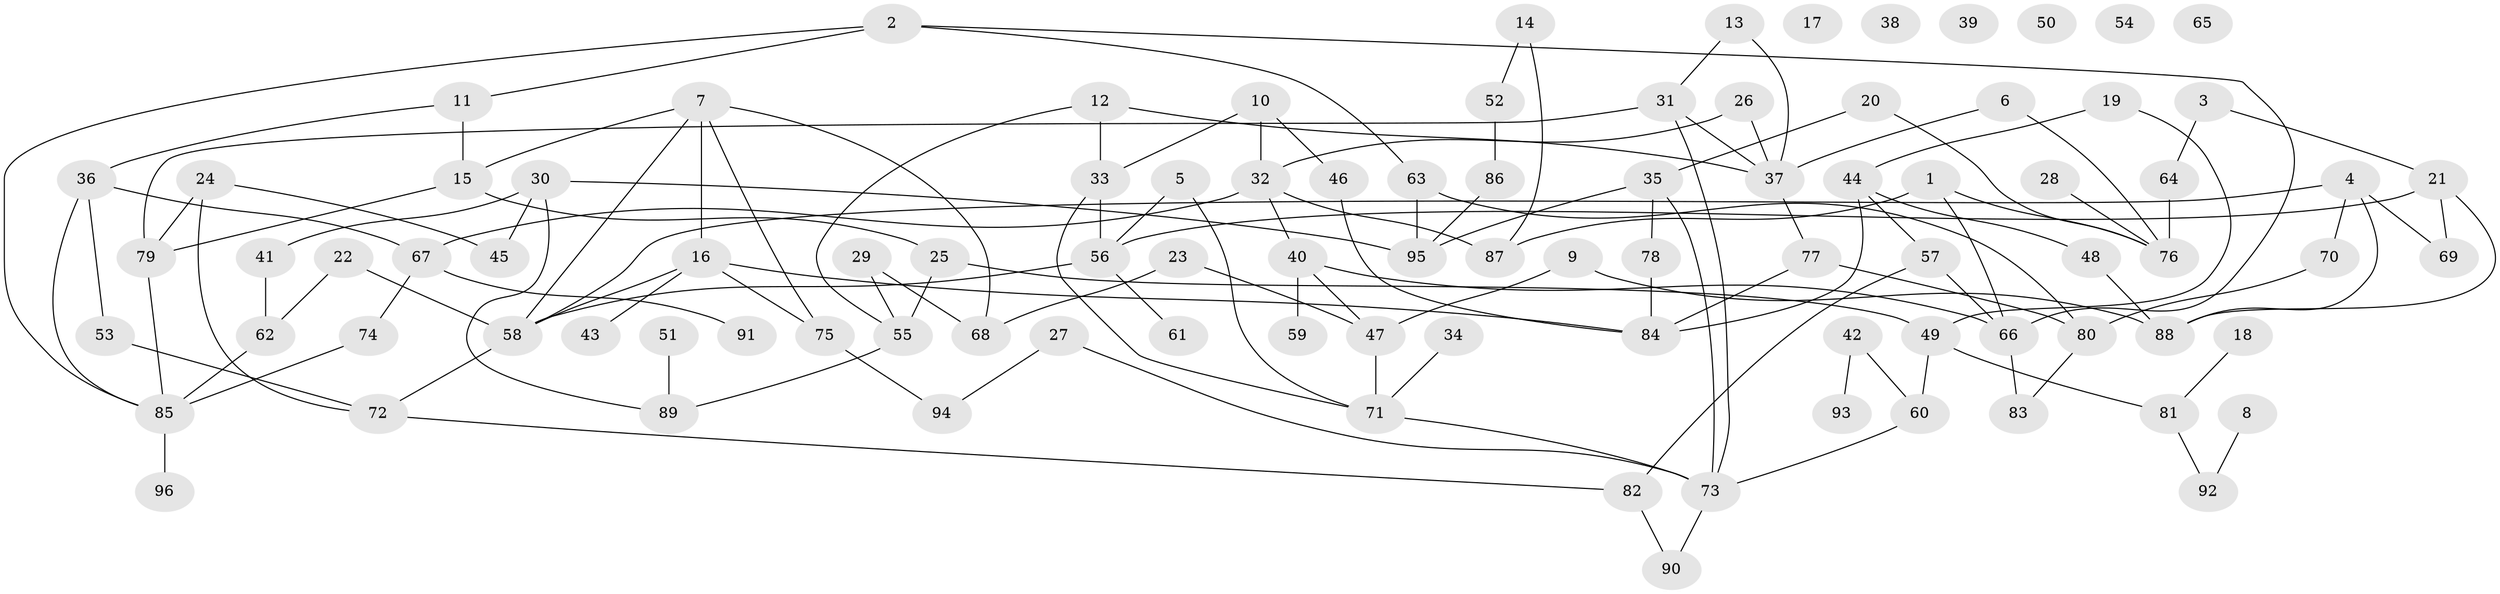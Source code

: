 // coarse degree distribution, {3: 0.2619047619047619, 6: 0.047619047619047616, 5: 0.11904761904761904, 11: 0.023809523809523808, 9: 0.023809523809523808, 2: 0.14285714285714285, 7: 0.023809523809523808, 1: 0.21428571428571427, 8: 0.023809523809523808, 10: 0.023809523809523808, 4: 0.09523809523809523}
// Generated by graph-tools (version 1.1) at 2025/48/03/04/25 22:48:01]
// undirected, 96 vertices, 133 edges
graph export_dot {
  node [color=gray90,style=filled];
  1;
  2;
  3;
  4;
  5;
  6;
  7;
  8;
  9;
  10;
  11;
  12;
  13;
  14;
  15;
  16;
  17;
  18;
  19;
  20;
  21;
  22;
  23;
  24;
  25;
  26;
  27;
  28;
  29;
  30;
  31;
  32;
  33;
  34;
  35;
  36;
  37;
  38;
  39;
  40;
  41;
  42;
  43;
  44;
  45;
  46;
  47;
  48;
  49;
  50;
  51;
  52;
  53;
  54;
  55;
  56;
  57;
  58;
  59;
  60;
  61;
  62;
  63;
  64;
  65;
  66;
  67;
  68;
  69;
  70;
  71;
  72;
  73;
  74;
  75;
  76;
  77;
  78;
  79;
  80;
  81;
  82;
  83;
  84;
  85;
  86;
  87;
  88;
  89;
  90;
  91;
  92;
  93;
  94;
  95;
  96;
  1 -- 66;
  1 -- 76;
  1 -- 87;
  2 -- 11;
  2 -- 63;
  2 -- 66;
  2 -- 85;
  3 -- 21;
  3 -- 64;
  4 -- 58;
  4 -- 69;
  4 -- 70;
  4 -- 88;
  5 -- 56;
  5 -- 71;
  6 -- 37;
  6 -- 76;
  7 -- 15;
  7 -- 16;
  7 -- 58;
  7 -- 68;
  7 -- 75;
  8 -- 92;
  9 -- 47;
  9 -- 88;
  10 -- 32;
  10 -- 33;
  10 -- 46;
  11 -- 15;
  11 -- 36;
  12 -- 33;
  12 -- 37;
  12 -- 55;
  13 -- 31;
  13 -- 37;
  14 -- 52;
  14 -- 87;
  15 -- 25;
  15 -- 79;
  16 -- 43;
  16 -- 58;
  16 -- 75;
  16 -- 84;
  18 -- 81;
  19 -- 44;
  19 -- 49;
  20 -- 35;
  20 -- 76;
  21 -- 56;
  21 -- 69;
  21 -- 88;
  22 -- 58;
  22 -- 62;
  23 -- 47;
  23 -- 68;
  24 -- 45;
  24 -- 72;
  24 -- 79;
  25 -- 49;
  25 -- 55;
  26 -- 32;
  26 -- 37;
  27 -- 73;
  27 -- 94;
  28 -- 76;
  29 -- 55;
  29 -- 68;
  30 -- 41;
  30 -- 45;
  30 -- 89;
  30 -- 95;
  31 -- 37;
  31 -- 73;
  31 -- 79;
  32 -- 40;
  32 -- 67;
  32 -- 87;
  33 -- 56;
  33 -- 71;
  34 -- 71;
  35 -- 73;
  35 -- 78;
  35 -- 95;
  36 -- 53;
  36 -- 67;
  36 -- 85;
  37 -- 77;
  40 -- 47;
  40 -- 59;
  40 -- 66;
  41 -- 62;
  42 -- 60;
  42 -- 93;
  44 -- 48;
  44 -- 57;
  44 -- 84;
  46 -- 84;
  47 -- 71;
  48 -- 88;
  49 -- 60;
  49 -- 81;
  51 -- 89;
  52 -- 86;
  53 -- 72;
  55 -- 89;
  56 -- 58;
  56 -- 61;
  57 -- 66;
  57 -- 82;
  58 -- 72;
  60 -- 73;
  62 -- 85;
  63 -- 80;
  63 -- 95;
  64 -- 76;
  66 -- 83;
  67 -- 74;
  67 -- 91;
  70 -- 80;
  71 -- 73;
  72 -- 82;
  73 -- 90;
  74 -- 85;
  75 -- 94;
  77 -- 80;
  77 -- 84;
  78 -- 84;
  79 -- 85;
  80 -- 83;
  81 -- 92;
  82 -- 90;
  85 -- 96;
  86 -- 95;
}
